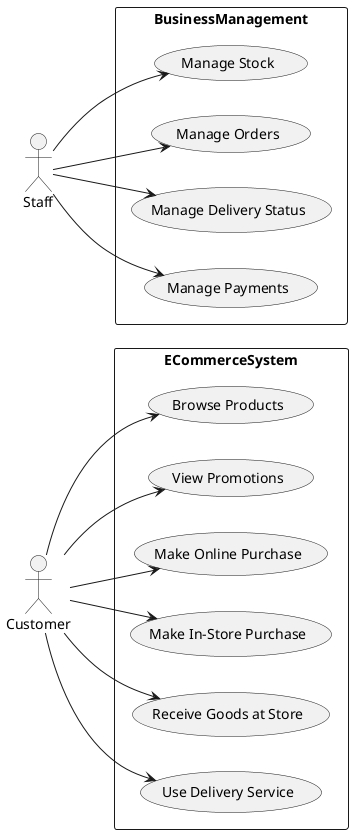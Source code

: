 @startuml
left to right direction

actor Customer as C
actor Staff as S
rectangle ECommerceSystem {
  usecase "Browse Products" as UC1
  usecase "View Promotions" as UC2
  usecase "Make Online Purchase" as UC3
  usecase "Make In-Store Purchase" as UC4
  usecase "Receive Goods at Store" as UC5
  usecase "Use Delivery Service" as UC6
}

rectangle BusinessManagement {
  usecase "Manage Stock" as UC7
  usecase "Manage Orders" as UC8
  usecase "Manage Delivery Status" as UC9
  usecase "Manage Payments" as UC10
}

C --> UC1
C --> UC2
C --> UC3
C --> UC4
C --> UC5
C --> UC6
S --> UC7
S --> UC8
S --> UC9
S --> UC10
@enduml
